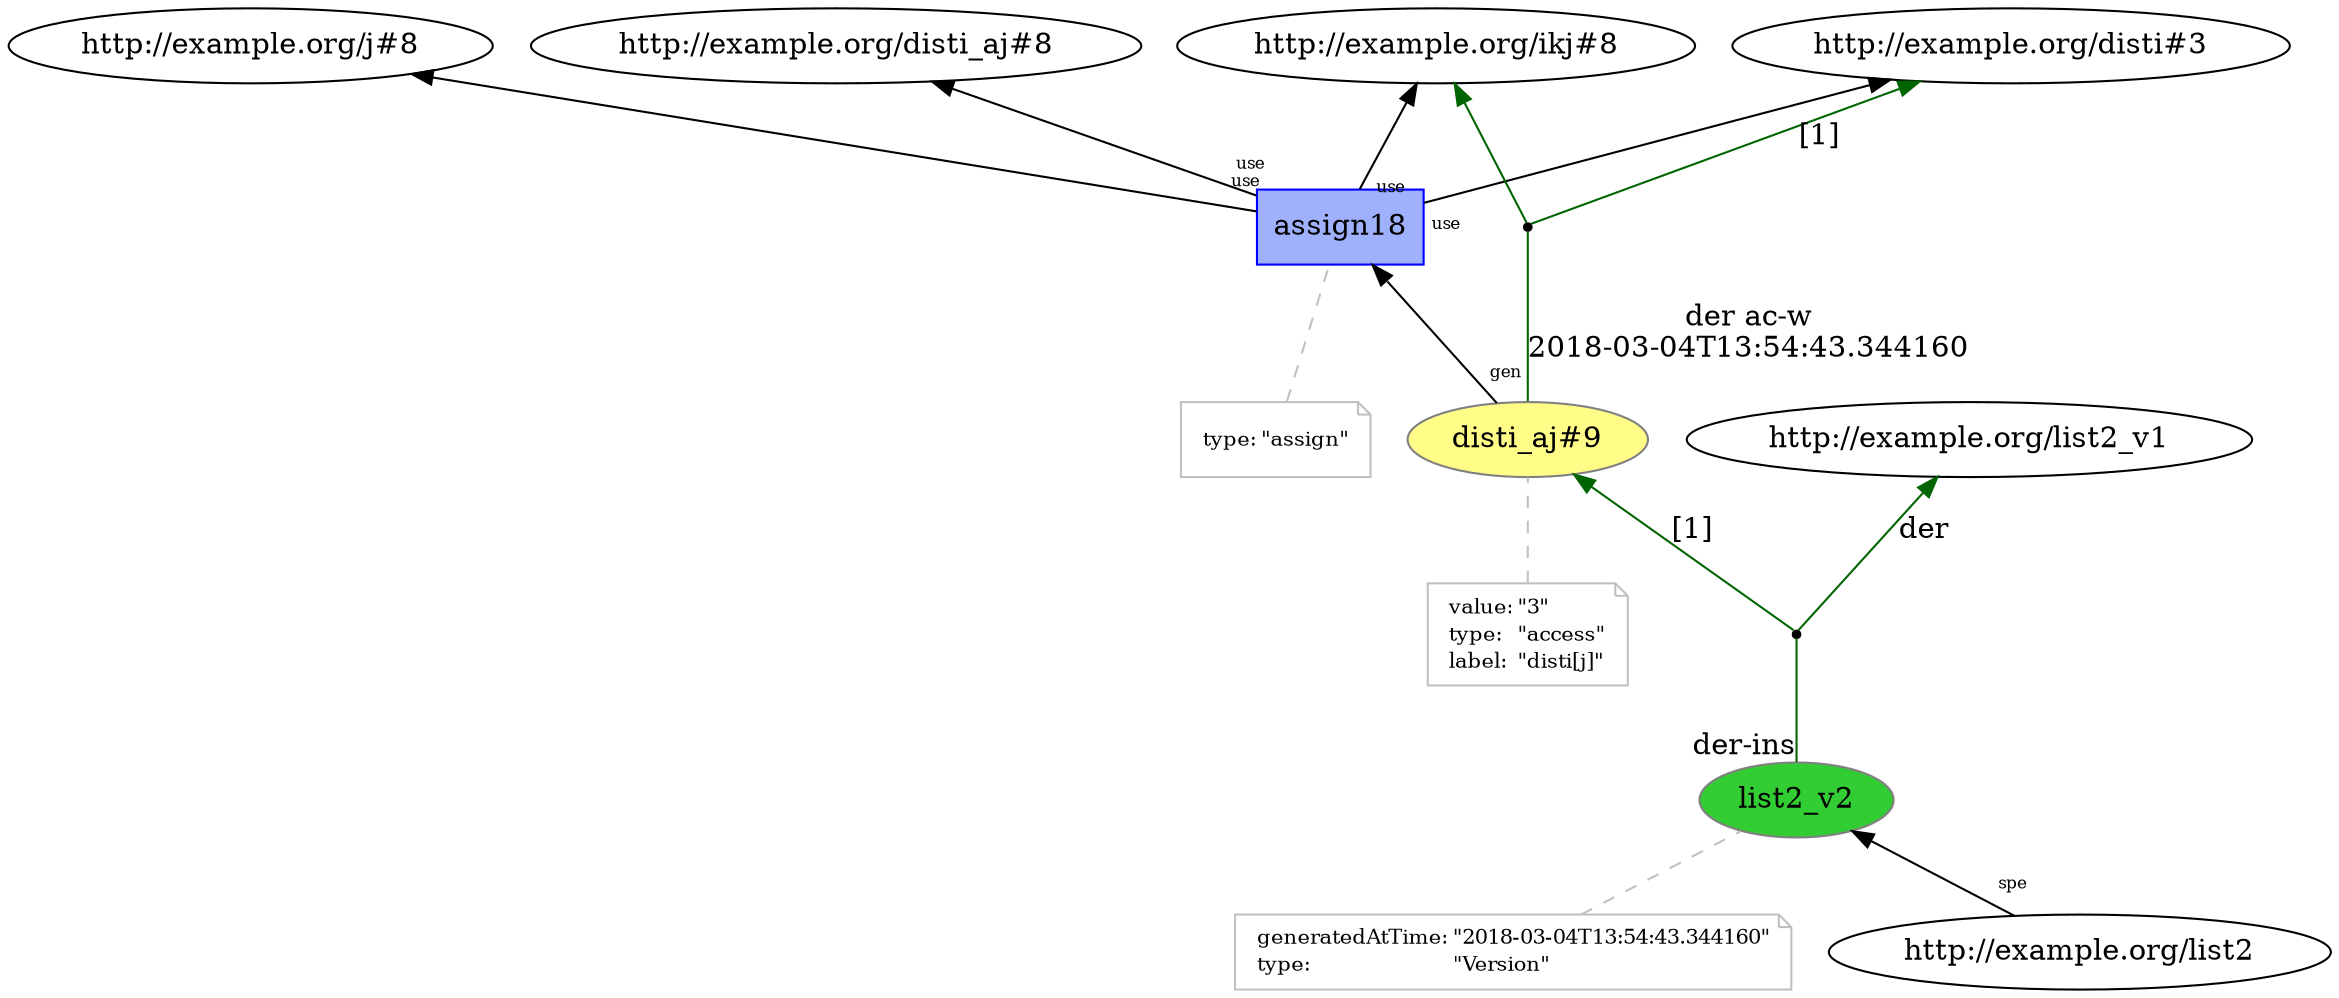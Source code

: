 digraph "PROV" { size="16,12"; rankdir="BT";
"http://example.org/disti_aj#9" [fillcolor="#FFFC87",color="#808080",style="filled",label="disti_aj#9",URL="http://example.org/disti_aj#9"]
"-attrs0" [color="gray",shape="note",fontsize="10",fontcolor="black",label=<<TABLE cellpadding="0" border="0">
	<TR>
	    <TD align="left">value:</TD>
	    <TD align="left">&quot;3&quot;</TD>
	</TR>
	<TR>
	    <TD align="left">type:</TD>
	    <TD align="left">&quot;access&quot;</TD>
	</TR>
	<TR>
	    <TD align="left">label:</TD>
	    <TD align="left">&quot;disti[j]&quot;</TD>
	</TR>
</TABLE>>]
"-attrs0" -> "http://example.org/disti_aj#9" [color="gray",style="dashed",arrowhead="none"]
"http://example.org/list2_v2" [fillcolor="#32CD32",color="#808080",style="filled",label="list2_v2",URL="http://example.org/list2_v2"]
"-attrs1" [color="gray",shape="note",fontsize="10",fontcolor="black",label=<<TABLE cellpadding="0" border="0">
	<TR>
	    <TD align="left">generatedAtTime:</TD>
	    <TD align="left">&quot;2018-03-04T13:54:43.344160&quot;</TD>
	</TR>
	<TR>
	    <TD align="left">type:</TD>
	    <TD align="left">&quot;Version&quot;</TD>
	</TR>
</TABLE>>]
"-attrs1" -> "http://example.org/list2_v2" [color="gray",style="dashed",arrowhead="none"]
"bn0" [shape="point",label=""]
"http://example.org/list2_v2" -> "bn0" [arrowhead="none",taillabel="der-ins",color="darkgreen"]
"bn0" -> "http://example.org/list2_v1" [labelfontsize="8",labeldistance="1.5",color="darkgreen",labelangle="60.0",rotation="20",label="der"]
"bn0" -> "http://example.org/disti_aj#9" [labelfontsize="8",labeldistance="1.5",color="darkgreen",labelangle="60.0",rotation="20",label="[1]"]
"http://example.org/list2" -> "http://example.org/list2_v2" [labelfontsize="8",labeldistance="1.5",labelangle="60.0",rotation="20",taillabel="spe"]
"http://example.org/assign18" [fillcolor="#9FB1FC",color="#0000FF",shape="polygon",sides="4",style="filled",label="assign18",URL="http://example.org/assign18"]
"-attrs2" [color="gray",shape="note",fontsize="10",fontcolor="black",label=<<TABLE cellpadding="0" border="0">
	<TR>
	    <TD align="left">type:</TD>
	    <TD align="left">&quot;assign&quot;</TD>
	</TR>
</TABLE>>]
"-attrs2" -> "http://example.org/assign18" [color="gray",style="dashed",arrowhead="none"]
"http://example.org/assign18" -> "http://example.org/ikj#8" [labelfontsize="8",labeldistance="1.5",labelangle="60.0",rotation="20",taillabel="use"]
"bn1" [shape="point",label=""]
"http://example.org/disti_aj#9" -> "bn1" [arrowhead="none",color="darkgreen",label="der ac-w
2018-03-04T13:54:43.344160"]
"bn1" -> "http://example.org/disti#3" [labelfontsize="8",labeldistance="1.5",color="darkgreen",labelangle="60.0",rotation="20",label="[1]"]
"bn1" -> "http://example.org/ikj#8" [color="darkgreen"]
"http://example.org/disti_aj#9" -> "http://example.org/assign18" [labelfontsize="8",labeldistance="1.5",labelangle="60.0",rotation="20",taillabel="gen"]
"http://example.org/assign18" -> "http://example.org/disti#3" [labelfontsize="8",labeldistance="1.5",labelangle="60.0",rotation="20",taillabel="use"]
"http://example.org/assign18" -> "http://example.org/j#8" [labelfontsize="8",labeldistance="1.5",labelangle="60.0",rotation="20",taillabel="use"]
"http://example.org/assign18" -> "http://example.org/disti_aj#8" [labelfontsize="8",labeldistance="1.5",labelangle="60.0",rotation="20",taillabel="use"]
}
